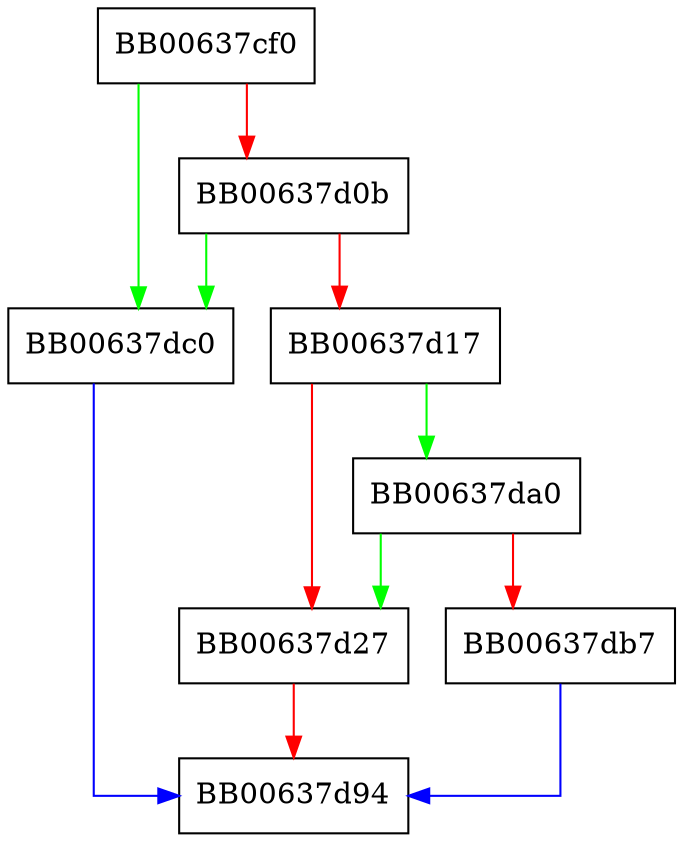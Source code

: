 digraph EVP_PKEY_CTX_set_rsa_keygen_bits {
  node [shape="box"];
  graph [splines=ortho];
  BB00637cf0 -> BB00637dc0 [color="green"];
  BB00637cf0 -> BB00637d0b [color="red"];
  BB00637d0b -> BB00637dc0 [color="green"];
  BB00637d0b -> BB00637d17 [color="red"];
  BB00637d17 -> BB00637da0 [color="green"];
  BB00637d17 -> BB00637d27 [color="red"];
  BB00637d27 -> BB00637d94 [color="red"];
  BB00637da0 -> BB00637d27 [color="green"];
  BB00637da0 -> BB00637db7 [color="red"];
  BB00637db7 -> BB00637d94 [color="blue"];
  BB00637dc0 -> BB00637d94 [color="blue"];
}